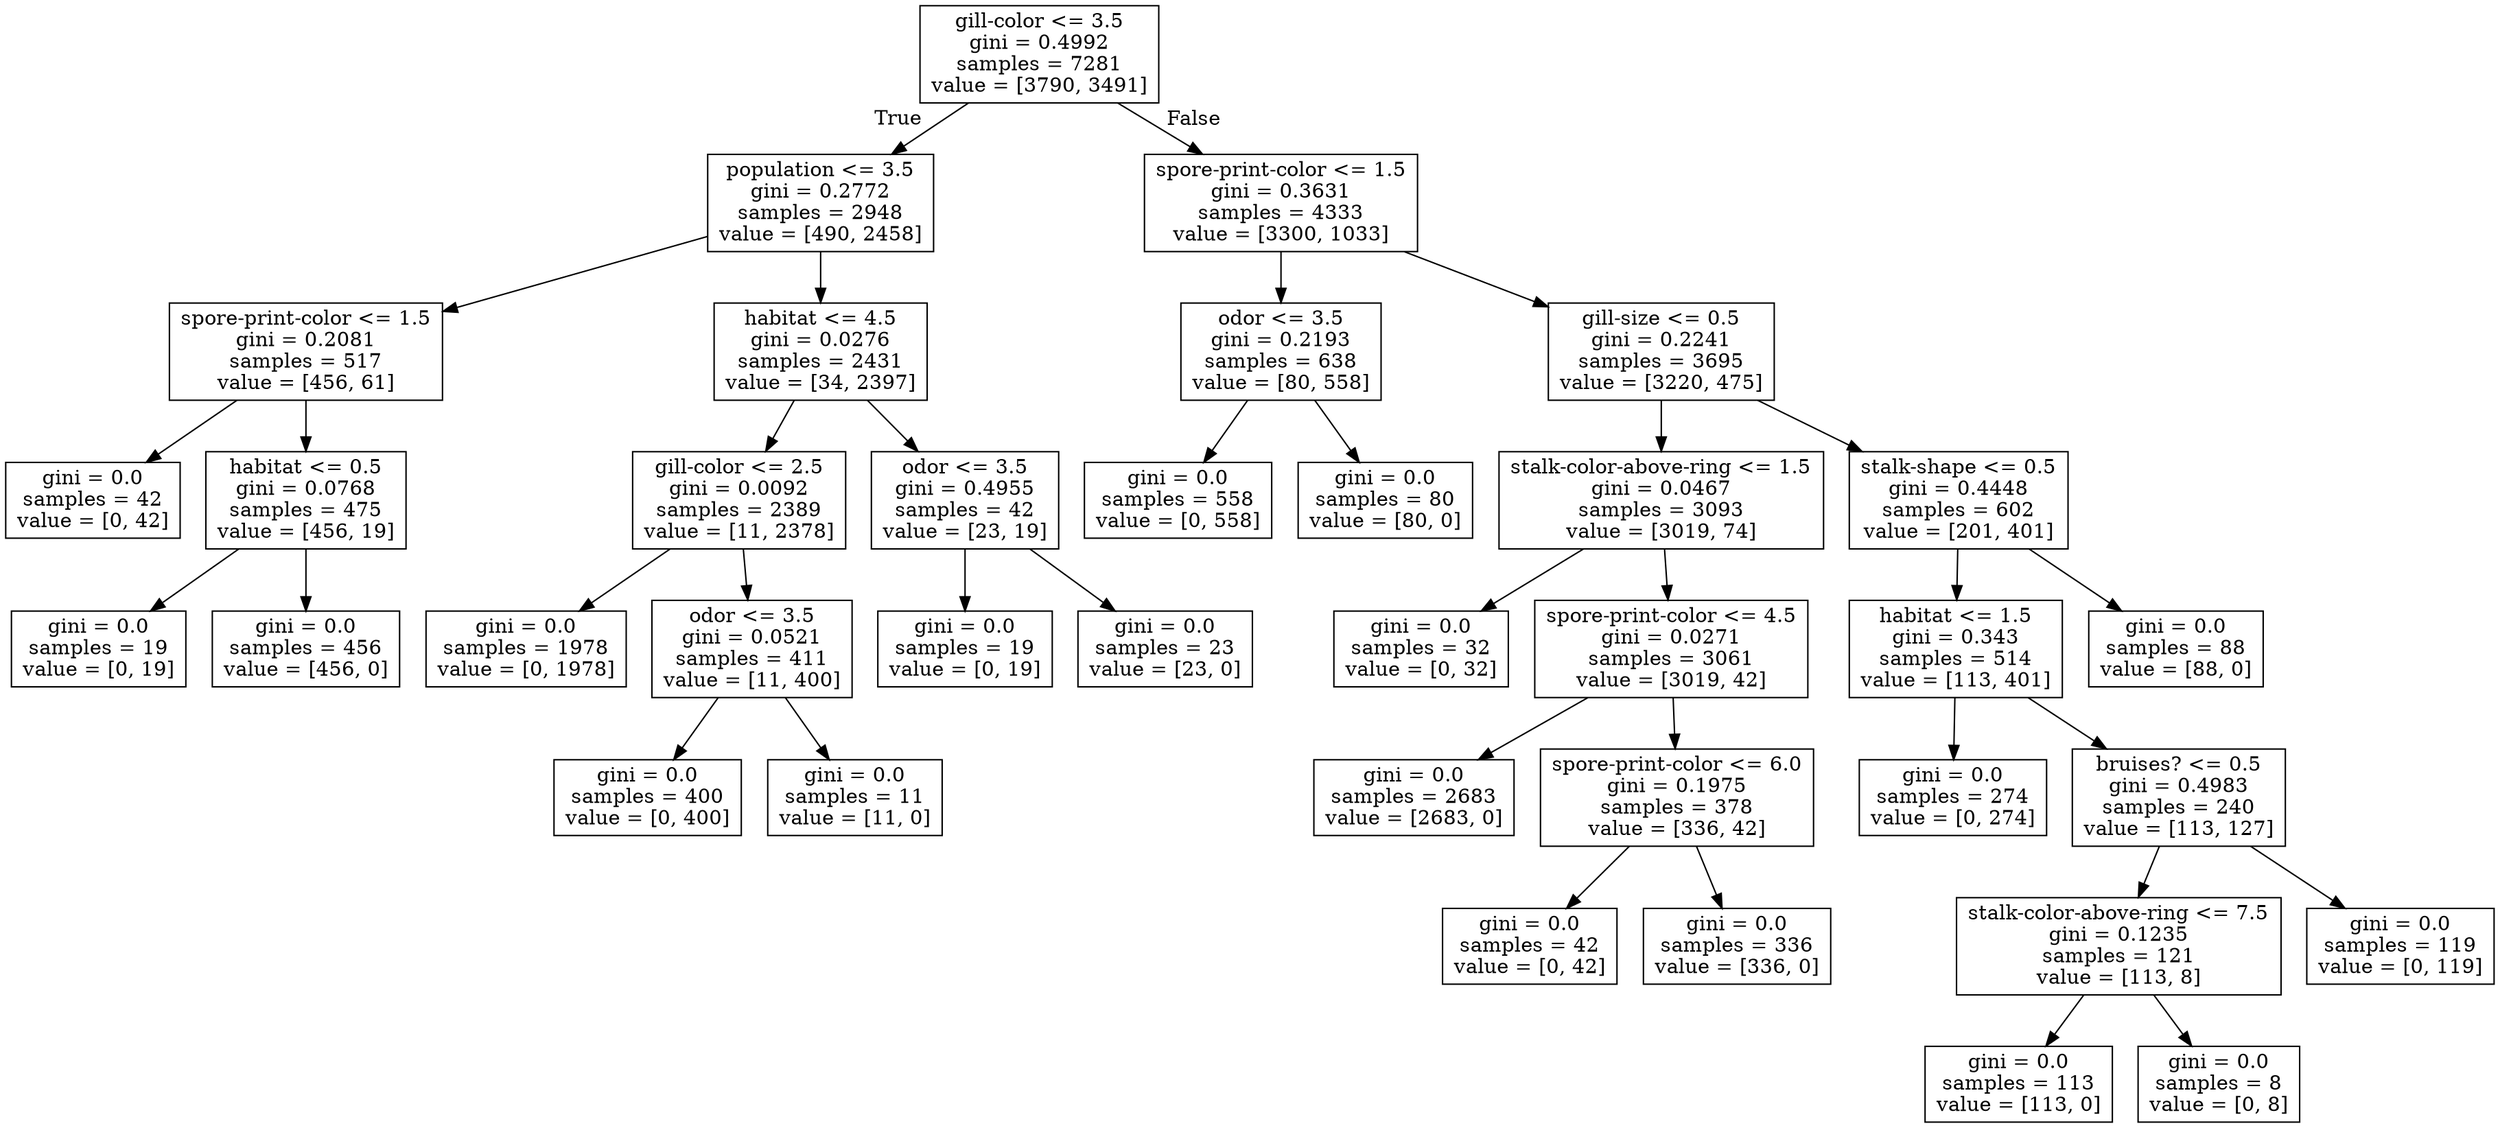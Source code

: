digraph Tree {
node [shape=box] ;
0 [label="gill-color <= 3.5\ngini = 0.4992\nsamples = 7281\nvalue = [3790, 3491]"] ;
1 [label="population <= 3.5\ngini = 0.2772\nsamples = 2948\nvalue = [490, 2458]"] ;
0 -> 1 [labeldistance=2.5, labelangle=45, headlabel="True"] ;
2 [label="spore-print-color <= 1.5\ngini = 0.2081\nsamples = 517\nvalue = [456, 61]"] ;
1 -> 2 ;
3 [label="gini = 0.0\nsamples = 42\nvalue = [0, 42]"] ;
2 -> 3 ;
4 [label="habitat <= 0.5\ngini = 0.0768\nsamples = 475\nvalue = [456, 19]"] ;
2 -> 4 ;
5 [label="gini = 0.0\nsamples = 19\nvalue = [0, 19]"] ;
4 -> 5 ;
6 [label="gini = 0.0\nsamples = 456\nvalue = [456, 0]"] ;
4 -> 6 ;
7 [label="habitat <= 4.5\ngini = 0.0276\nsamples = 2431\nvalue = [34, 2397]"] ;
1 -> 7 ;
8 [label="gill-color <= 2.5\ngini = 0.0092\nsamples = 2389\nvalue = [11, 2378]"] ;
7 -> 8 ;
9 [label="gini = 0.0\nsamples = 1978\nvalue = [0, 1978]"] ;
8 -> 9 ;
10 [label="odor <= 3.5\ngini = 0.0521\nsamples = 411\nvalue = [11, 400]"] ;
8 -> 10 ;
11 [label="gini = 0.0\nsamples = 400\nvalue = [0, 400]"] ;
10 -> 11 ;
12 [label="gini = 0.0\nsamples = 11\nvalue = [11, 0]"] ;
10 -> 12 ;
13 [label="odor <= 3.5\ngini = 0.4955\nsamples = 42\nvalue = [23, 19]"] ;
7 -> 13 ;
14 [label="gini = 0.0\nsamples = 19\nvalue = [0, 19]"] ;
13 -> 14 ;
15 [label="gini = 0.0\nsamples = 23\nvalue = [23, 0]"] ;
13 -> 15 ;
16 [label="spore-print-color <= 1.5\ngini = 0.3631\nsamples = 4333\nvalue = [3300, 1033]"] ;
0 -> 16 [labeldistance=2.5, labelangle=-45, headlabel="False"] ;
17 [label="odor <= 3.5\ngini = 0.2193\nsamples = 638\nvalue = [80, 558]"] ;
16 -> 17 ;
18 [label="gini = 0.0\nsamples = 558\nvalue = [0, 558]"] ;
17 -> 18 ;
19 [label="gini = 0.0\nsamples = 80\nvalue = [80, 0]"] ;
17 -> 19 ;
20 [label="gill-size <= 0.5\ngini = 0.2241\nsamples = 3695\nvalue = [3220, 475]"] ;
16 -> 20 ;
21 [label="stalk-color-above-ring <= 1.5\ngini = 0.0467\nsamples = 3093\nvalue = [3019, 74]"] ;
20 -> 21 ;
22 [label="gini = 0.0\nsamples = 32\nvalue = [0, 32]"] ;
21 -> 22 ;
23 [label="spore-print-color <= 4.5\ngini = 0.0271\nsamples = 3061\nvalue = [3019, 42]"] ;
21 -> 23 ;
24 [label="gini = 0.0\nsamples = 2683\nvalue = [2683, 0]"] ;
23 -> 24 ;
25 [label="spore-print-color <= 6.0\ngini = 0.1975\nsamples = 378\nvalue = [336, 42]"] ;
23 -> 25 ;
26 [label="gini = 0.0\nsamples = 42\nvalue = [0, 42]"] ;
25 -> 26 ;
27 [label="gini = 0.0\nsamples = 336\nvalue = [336, 0]"] ;
25 -> 27 ;
28 [label="stalk-shape <= 0.5\ngini = 0.4448\nsamples = 602\nvalue = [201, 401]"] ;
20 -> 28 ;
29 [label="habitat <= 1.5\ngini = 0.343\nsamples = 514\nvalue = [113, 401]"] ;
28 -> 29 ;
30 [label="gini = 0.0\nsamples = 274\nvalue = [0, 274]"] ;
29 -> 30 ;
31 [label="bruises? <= 0.5\ngini = 0.4983\nsamples = 240\nvalue = [113, 127]"] ;
29 -> 31 ;
32 [label="stalk-color-above-ring <= 7.5\ngini = 0.1235\nsamples = 121\nvalue = [113, 8]"] ;
31 -> 32 ;
33 [label="gini = 0.0\nsamples = 113\nvalue = [113, 0]"] ;
32 -> 33 ;
34 [label="gini = 0.0\nsamples = 8\nvalue = [0, 8]"] ;
32 -> 34 ;
35 [label="gini = 0.0\nsamples = 119\nvalue = [0, 119]"] ;
31 -> 35 ;
36 [label="gini = 0.0\nsamples = 88\nvalue = [88, 0]"] ;
28 -> 36 ;
}